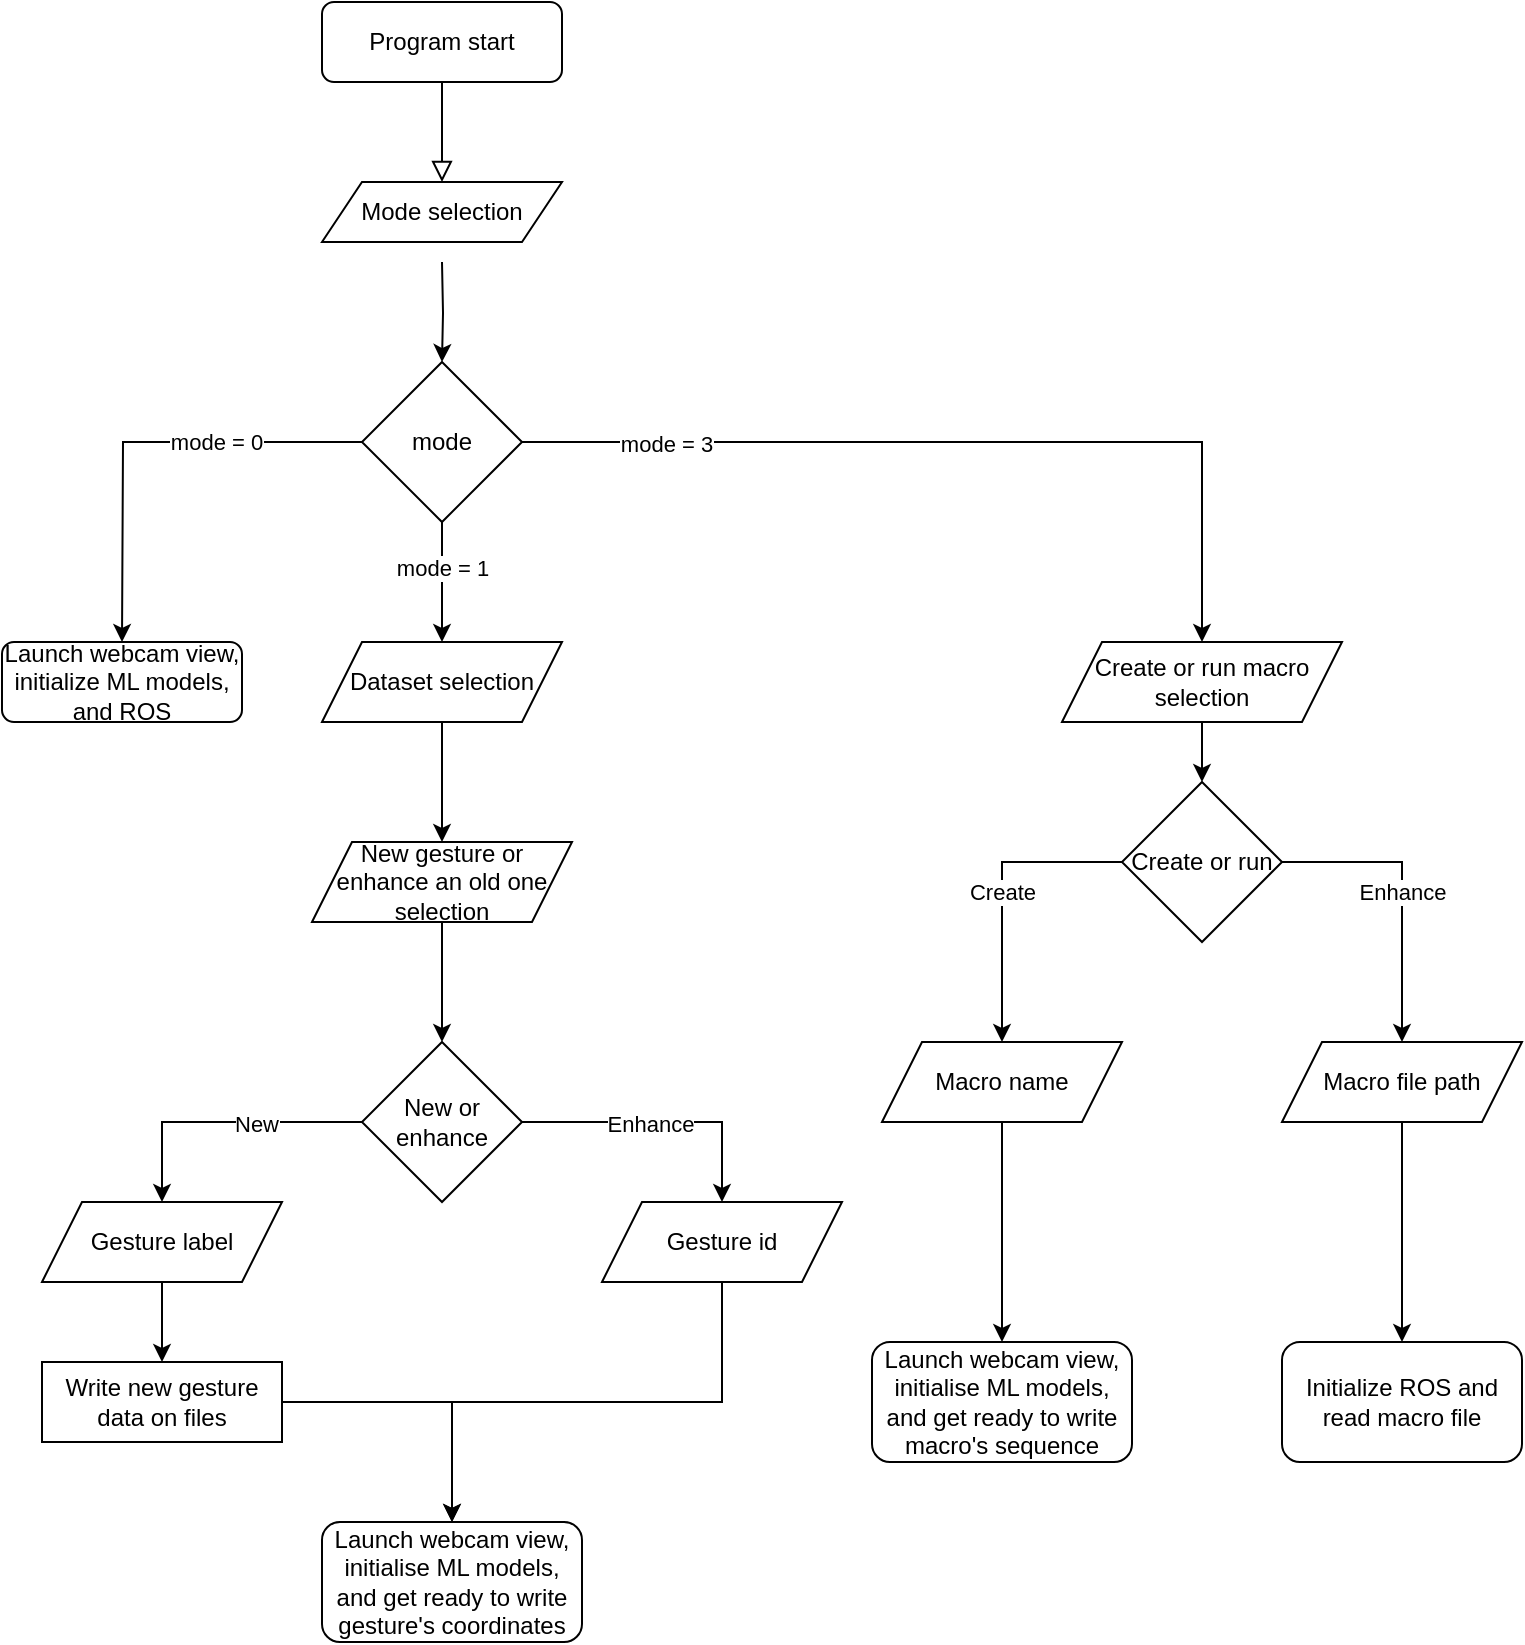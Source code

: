 <mxfile version="20.0.1" type="device"><diagram id="C5RBs43oDa-KdzZeNtuy" name="Page-1"><mxGraphModel dx="1593" dy="875" grid="1" gridSize="10" guides="1" tooltips="1" connect="1" arrows="1" fold="1" page="1" pageScale="1" pageWidth="827" pageHeight="1169" math="0" shadow="0"><root><mxCell id="WIyWlLk6GJQsqaUBKTNV-0"/><mxCell id="WIyWlLk6GJQsqaUBKTNV-1" parent="WIyWlLk6GJQsqaUBKTNV-0"/><mxCell id="WIyWlLk6GJQsqaUBKTNV-2" value="" style="rounded=0;html=1;jettySize=auto;orthogonalLoop=1;fontSize=11;endArrow=block;endFill=0;endSize=8;strokeWidth=1;shadow=0;labelBackgroundColor=none;edgeStyle=orthogonalEdgeStyle;" parent="WIyWlLk6GJQsqaUBKTNV-1" source="WIyWlLk6GJQsqaUBKTNV-3" edge="1"><mxGeometry relative="1" as="geometry"><mxPoint x="220" y="170" as="targetPoint"/></mxGeometry></mxCell><mxCell id="WIyWlLk6GJQsqaUBKTNV-3" value="Program start" style="rounded=1;whiteSpace=wrap;html=1;fontSize=12;glass=0;strokeWidth=1;shadow=0;" parent="WIyWlLk6GJQsqaUBKTNV-1" vertex="1"><mxGeometry x="160" y="80" width="120" height="40" as="geometry"/></mxCell><mxCell id="obpm4b2WvgYmietUdKLn-2" style="edgeStyle=orthogonalEdgeStyle;rounded=0;orthogonalLoop=1;jettySize=auto;html=1;entryX=0.5;entryY=0;entryDx=0;entryDy=0;" edge="1" parent="WIyWlLk6GJQsqaUBKTNV-1" target="obpm4b2WvgYmietUdKLn-1"><mxGeometry relative="1" as="geometry"><mxPoint x="220" y="210" as="sourcePoint"/></mxGeometry></mxCell><mxCell id="obpm4b2WvgYmietUdKLn-6" style="edgeStyle=orthogonalEdgeStyle;rounded=0;orthogonalLoop=1;jettySize=auto;html=1;" edge="1" parent="WIyWlLk6GJQsqaUBKTNV-1" source="obpm4b2WvgYmietUdKLn-1"><mxGeometry relative="1" as="geometry"><mxPoint x="60" y="400" as="targetPoint"/></mxGeometry></mxCell><mxCell id="obpm4b2WvgYmietUdKLn-7" value="mode = 0" style="edgeLabel;html=1;align=center;verticalAlign=middle;resizable=0;points=[];" vertex="1" connectable="0" parent="obpm4b2WvgYmietUdKLn-6"><mxGeometry x="-0.333" relative="1" as="geometry"><mxPoint as="offset"/></mxGeometry></mxCell><mxCell id="obpm4b2WvgYmietUdKLn-9" style="edgeStyle=orthogonalEdgeStyle;rounded=0;orthogonalLoop=1;jettySize=auto;html=1;entryX=0.5;entryY=0;entryDx=0;entryDy=0;" edge="1" parent="WIyWlLk6GJQsqaUBKTNV-1" source="obpm4b2WvgYmietUdKLn-1"><mxGeometry relative="1" as="geometry"><mxPoint x="220" y="400" as="targetPoint"/></mxGeometry></mxCell><mxCell id="obpm4b2WvgYmietUdKLn-10" value="mode = 1" style="edgeLabel;html=1;align=center;verticalAlign=middle;resizable=0;points=[];" vertex="1" connectable="0" parent="obpm4b2WvgYmietUdKLn-9"><mxGeometry x="-0.247" relative="1" as="geometry"><mxPoint as="offset"/></mxGeometry></mxCell><mxCell id="obpm4b2WvgYmietUdKLn-39" style="edgeStyle=orthogonalEdgeStyle;rounded=0;orthogonalLoop=1;jettySize=auto;html=1;" edge="1" parent="WIyWlLk6GJQsqaUBKTNV-1" source="obpm4b2WvgYmietUdKLn-1" target="obpm4b2WvgYmietUdKLn-31"><mxGeometry relative="1" as="geometry"/></mxCell><mxCell id="obpm4b2WvgYmietUdKLn-40" value="mode = 3" style="edgeLabel;html=1;align=center;verticalAlign=middle;resizable=0;points=[];" vertex="1" connectable="0" parent="obpm4b2WvgYmietUdKLn-39"><mxGeometry x="-0.673" y="-1" relative="1" as="geometry"><mxPoint as="offset"/></mxGeometry></mxCell><mxCell id="obpm4b2WvgYmietUdKLn-1" value="mode" style="rhombus;whiteSpace=wrap;html=1;" vertex="1" parent="WIyWlLk6GJQsqaUBKTNV-1"><mxGeometry x="180" y="260" width="80" height="80" as="geometry"/></mxCell><mxCell id="obpm4b2WvgYmietUdKLn-12" style="edgeStyle=orthogonalEdgeStyle;rounded=0;orthogonalLoop=1;jettySize=auto;html=1;entryX=0.5;entryY=0;entryDx=0;entryDy=0;" edge="1" parent="WIyWlLk6GJQsqaUBKTNV-1"><mxGeometry relative="1" as="geometry"><mxPoint x="220" y="440" as="sourcePoint"/><mxPoint x="220" y="500" as="targetPoint"/></mxGeometry></mxCell><mxCell id="obpm4b2WvgYmietUdKLn-13" value="Mode selection" style="shape=parallelogram;perimeter=parallelogramPerimeter;whiteSpace=wrap;html=1;fixedSize=1;" vertex="1" parent="WIyWlLk6GJQsqaUBKTNV-1"><mxGeometry x="160" y="170" width="120" height="30" as="geometry"/></mxCell><mxCell id="obpm4b2WvgYmietUdKLn-14" value="Dataset selection" style="shape=parallelogram;perimeter=parallelogramPerimeter;whiteSpace=wrap;html=1;fixedSize=1;" vertex="1" parent="WIyWlLk6GJQsqaUBKTNV-1"><mxGeometry x="160" y="400" width="120" height="40" as="geometry"/></mxCell><mxCell id="obpm4b2WvgYmietUdKLn-17" style="edgeStyle=orthogonalEdgeStyle;rounded=0;orthogonalLoop=1;jettySize=auto;html=1;entryX=0.5;entryY=0;entryDx=0;entryDy=0;" edge="1" parent="WIyWlLk6GJQsqaUBKTNV-1" source="obpm4b2WvgYmietUdKLn-15" target="obpm4b2WvgYmietUdKLn-16"><mxGeometry relative="1" as="geometry"/></mxCell><mxCell id="obpm4b2WvgYmietUdKLn-15" value="&lt;span style=&quot;&quot;&gt;New gesture or enhance an old one selection&lt;/span&gt;" style="shape=parallelogram;perimeter=parallelogramPerimeter;whiteSpace=wrap;html=1;fixedSize=1;" vertex="1" parent="WIyWlLk6GJQsqaUBKTNV-1"><mxGeometry x="155" y="500" width="130" height="40" as="geometry"/></mxCell><mxCell id="obpm4b2WvgYmietUdKLn-19" style="edgeStyle=orthogonalEdgeStyle;rounded=0;orthogonalLoop=1;jettySize=auto;html=1;entryX=0.5;entryY=0;entryDx=0;entryDy=0;" edge="1" parent="WIyWlLk6GJQsqaUBKTNV-1" source="obpm4b2WvgYmietUdKLn-16" target="obpm4b2WvgYmietUdKLn-18"><mxGeometry relative="1" as="geometry"/></mxCell><mxCell id="obpm4b2WvgYmietUdKLn-20" value="New" style="edgeLabel;html=1;align=center;verticalAlign=middle;resizable=0;points=[];" vertex="1" connectable="0" parent="obpm4b2WvgYmietUdKLn-19"><mxGeometry x="-0.24" y="1" relative="1" as="geometry"><mxPoint as="offset"/></mxGeometry></mxCell><mxCell id="obpm4b2WvgYmietUdKLn-24" style="edgeStyle=orthogonalEdgeStyle;rounded=0;orthogonalLoop=1;jettySize=auto;html=1;entryX=0.5;entryY=0;entryDx=0;entryDy=0;" edge="1" parent="WIyWlLk6GJQsqaUBKTNV-1" source="obpm4b2WvgYmietUdKLn-16" target="obpm4b2WvgYmietUdKLn-22"><mxGeometry relative="1" as="geometry"/></mxCell><mxCell id="obpm4b2WvgYmietUdKLn-25" value="Enhance" style="edgeLabel;html=1;align=center;verticalAlign=middle;resizable=0;points=[];" vertex="1" connectable="0" parent="obpm4b2WvgYmietUdKLn-24"><mxGeometry x="-0.086" y="-1" relative="1" as="geometry"><mxPoint as="offset"/></mxGeometry></mxCell><mxCell id="obpm4b2WvgYmietUdKLn-16" value="New or enhance" style="rhombus;whiteSpace=wrap;html=1;" vertex="1" parent="WIyWlLk6GJQsqaUBKTNV-1"><mxGeometry x="180" y="600" width="80" height="80" as="geometry"/></mxCell><mxCell id="obpm4b2WvgYmietUdKLn-27" style="edgeStyle=orthogonalEdgeStyle;rounded=0;orthogonalLoop=1;jettySize=auto;html=1;entryX=0.5;entryY=0;entryDx=0;entryDy=0;" edge="1" parent="WIyWlLk6GJQsqaUBKTNV-1" source="obpm4b2WvgYmietUdKLn-18" target="obpm4b2WvgYmietUdKLn-26"><mxGeometry relative="1" as="geometry"/></mxCell><mxCell id="obpm4b2WvgYmietUdKLn-18" value="Gesture label" style="shape=parallelogram;perimeter=parallelogramPerimeter;whiteSpace=wrap;html=1;fixedSize=1;" vertex="1" parent="WIyWlLk6GJQsqaUBKTNV-1"><mxGeometry x="20" y="680" width="120" height="40" as="geometry"/></mxCell><mxCell id="obpm4b2WvgYmietUdKLn-21" value="&lt;span style=&quot;&quot;&gt;Launch webcam view, initialize ML models, and ROS&lt;/span&gt;" style="rounded=1;whiteSpace=wrap;html=1;" vertex="1" parent="WIyWlLk6GJQsqaUBKTNV-1"><mxGeometry y="400" width="120" height="40" as="geometry"/></mxCell><mxCell id="obpm4b2WvgYmietUdKLn-46" style="edgeStyle=orthogonalEdgeStyle;rounded=0;orthogonalLoop=1;jettySize=auto;html=1;entryX=0.5;entryY=0;entryDx=0;entryDy=0;" edge="1" parent="WIyWlLk6GJQsqaUBKTNV-1" source="obpm4b2WvgYmietUdKLn-22" target="obpm4b2WvgYmietUdKLn-28"><mxGeometry relative="1" as="geometry"><Array as="points"><mxPoint x="360" y="780"/><mxPoint x="225" y="780"/></Array></mxGeometry></mxCell><mxCell id="obpm4b2WvgYmietUdKLn-22" value="Gesture id" style="shape=parallelogram;perimeter=parallelogramPerimeter;whiteSpace=wrap;html=1;fixedSize=1;" vertex="1" parent="WIyWlLk6GJQsqaUBKTNV-1"><mxGeometry x="300" y="680" width="120" height="40" as="geometry"/></mxCell><mxCell id="obpm4b2WvgYmietUdKLn-29" style="edgeStyle=orthogonalEdgeStyle;rounded=0;orthogonalLoop=1;jettySize=auto;html=1;" edge="1" parent="WIyWlLk6GJQsqaUBKTNV-1" source="obpm4b2WvgYmietUdKLn-26" target="obpm4b2WvgYmietUdKLn-28"><mxGeometry relative="1" as="geometry"/></mxCell><mxCell id="obpm4b2WvgYmietUdKLn-26" value="Write new gesture data on files" style="rounded=0;whiteSpace=wrap;html=1;" vertex="1" parent="WIyWlLk6GJQsqaUBKTNV-1"><mxGeometry x="20" y="760" width="120" height="40" as="geometry"/></mxCell><mxCell id="obpm4b2WvgYmietUdKLn-28" value="Launch webcam view, initialise ML models, and get ready to write gesture's coordinates" style="rounded=1;whiteSpace=wrap;html=1;" vertex="1" parent="WIyWlLk6GJQsqaUBKTNV-1"><mxGeometry x="160" y="840" width="130" height="60" as="geometry"/></mxCell><mxCell id="obpm4b2WvgYmietUdKLn-41" style="edgeStyle=orthogonalEdgeStyle;rounded=0;orthogonalLoop=1;jettySize=auto;html=1;entryX=0.5;entryY=0;entryDx=0;entryDy=0;" edge="1" parent="WIyWlLk6GJQsqaUBKTNV-1" source="obpm4b2WvgYmietUdKLn-31" target="obpm4b2WvgYmietUdKLn-32"><mxGeometry relative="1" as="geometry"/></mxCell><mxCell id="obpm4b2WvgYmietUdKLn-31" value="Create or run macro selection" style="shape=parallelogram;perimeter=parallelogramPerimeter;whiteSpace=wrap;html=1;fixedSize=1;" vertex="1" parent="WIyWlLk6GJQsqaUBKTNV-1"><mxGeometry x="530" y="400" width="140" height="40" as="geometry"/></mxCell><mxCell id="obpm4b2WvgYmietUdKLn-42" value="Create" style="edgeStyle=orthogonalEdgeStyle;rounded=0;orthogonalLoop=1;jettySize=auto;html=1;" edge="1" parent="WIyWlLk6GJQsqaUBKTNV-1" source="obpm4b2WvgYmietUdKLn-32" target="obpm4b2WvgYmietUdKLn-33"><mxGeometry relative="1" as="geometry"><Array as="points"><mxPoint x="500" y="510"/></Array></mxGeometry></mxCell><mxCell id="obpm4b2WvgYmietUdKLn-43" value="Enhance" style="edgeStyle=orthogonalEdgeStyle;rounded=0;orthogonalLoop=1;jettySize=auto;html=1;" edge="1" parent="WIyWlLk6GJQsqaUBKTNV-1" source="obpm4b2WvgYmietUdKLn-32" target="obpm4b2WvgYmietUdKLn-34"><mxGeometry relative="1" as="geometry"><Array as="points"><mxPoint x="700" y="510"/></Array></mxGeometry></mxCell><mxCell id="obpm4b2WvgYmietUdKLn-32" value="Create or run" style="rhombus;whiteSpace=wrap;html=1;" vertex="1" parent="WIyWlLk6GJQsqaUBKTNV-1"><mxGeometry x="560" y="470" width="80" height="80" as="geometry"/></mxCell><mxCell id="obpm4b2WvgYmietUdKLn-44" style="edgeStyle=orthogonalEdgeStyle;rounded=0;orthogonalLoop=1;jettySize=auto;html=1;entryX=0.5;entryY=0;entryDx=0;entryDy=0;" edge="1" parent="WIyWlLk6GJQsqaUBKTNV-1" source="obpm4b2WvgYmietUdKLn-33" target="obpm4b2WvgYmietUdKLn-37"><mxGeometry relative="1" as="geometry"/></mxCell><mxCell id="obpm4b2WvgYmietUdKLn-33" value="Macro name" style="shape=parallelogram;perimeter=parallelogramPerimeter;whiteSpace=wrap;html=1;fixedSize=1;" vertex="1" parent="WIyWlLk6GJQsqaUBKTNV-1"><mxGeometry x="440" y="600" width="120" height="40" as="geometry"/></mxCell><mxCell id="obpm4b2WvgYmietUdKLn-45" style="edgeStyle=orthogonalEdgeStyle;rounded=0;orthogonalLoop=1;jettySize=auto;html=1;" edge="1" parent="WIyWlLk6GJQsqaUBKTNV-1" source="obpm4b2WvgYmietUdKLn-34" target="obpm4b2WvgYmietUdKLn-38"><mxGeometry relative="1" as="geometry"/></mxCell><mxCell id="obpm4b2WvgYmietUdKLn-34" value="Macro file path" style="shape=parallelogram;perimeter=parallelogramPerimeter;whiteSpace=wrap;html=1;fixedSize=1;" vertex="1" parent="WIyWlLk6GJQsqaUBKTNV-1"><mxGeometry x="640" y="600" width="120" height="40" as="geometry"/></mxCell><mxCell id="obpm4b2WvgYmietUdKLn-37" value="Launch webcam view, initialise ML models, and get ready to write macro's sequence" style="rounded=1;whiteSpace=wrap;html=1;" vertex="1" parent="WIyWlLk6GJQsqaUBKTNV-1"><mxGeometry x="435" y="750" width="130" height="60" as="geometry"/></mxCell><mxCell id="obpm4b2WvgYmietUdKLn-38" value="Initialize ROS and read macro file" style="rounded=1;whiteSpace=wrap;html=1;" vertex="1" parent="WIyWlLk6GJQsqaUBKTNV-1"><mxGeometry x="640" y="750" width="120" height="60" as="geometry"/></mxCell></root></mxGraphModel></diagram></mxfile>